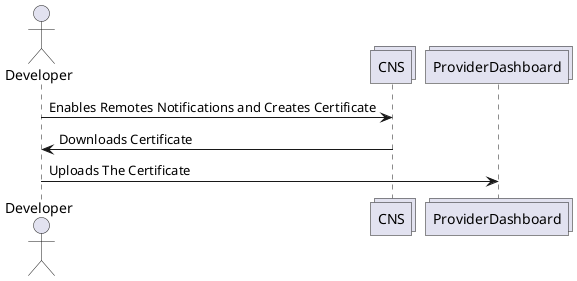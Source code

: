 @startuml
actor Developer
collections CNS
collections ProviderDashboard

Developer -> CNS : Enables Remotes Notifications and Creates Certificate
CNS -> Developer : Downloads Certificate

Developer -> ProviderDashboard  : Uploads The Certificate

@enduml